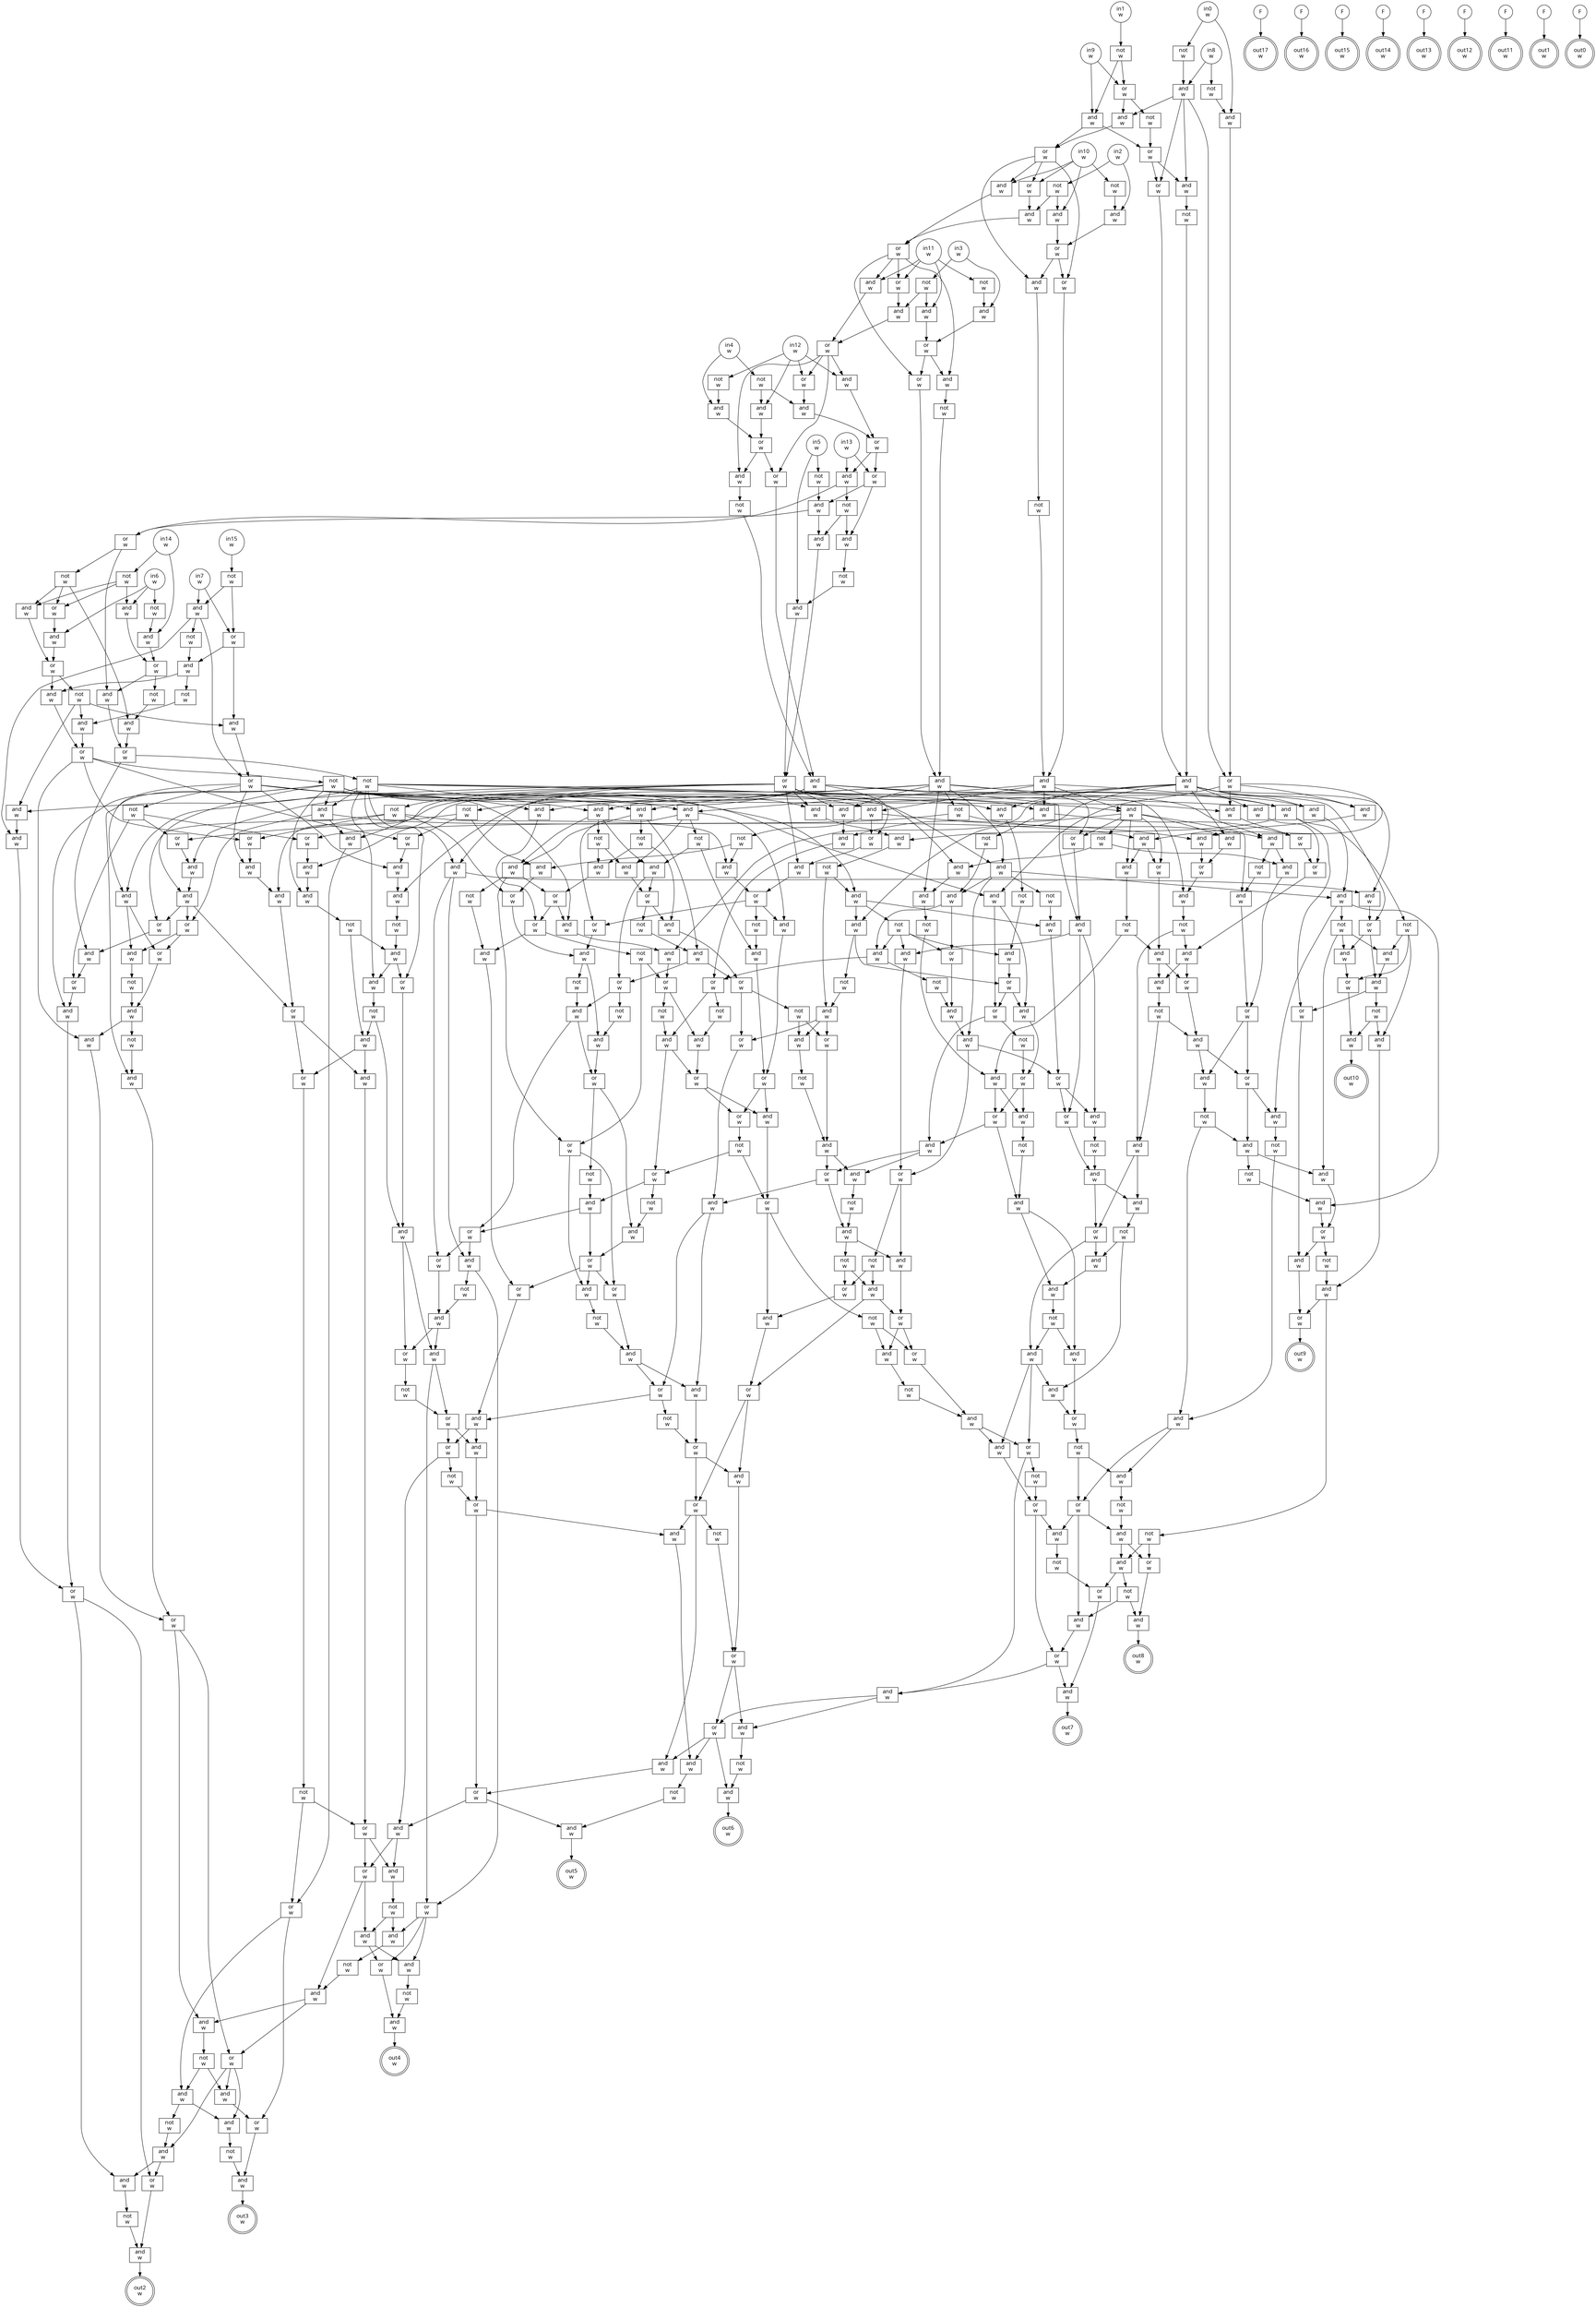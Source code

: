 digraph circuit{
	node [style = filled, fillcolor = white,shape=rect, fontname=geneva]
	g0 [label="in0\nw",shape=circle,fillcolor=white]
	g1 [label="in1\nw",shape=circle,fillcolor=white]
	g2 [label="in2\nw",shape=circle,fillcolor=white]
	g3 [label="in3\nw",shape=circle,fillcolor=white]
	g4 [label="in4\nw",shape=circle,fillcolor=white]
	g5 [label="in5\nw",shape=circle,fillcolor=white]
	g6 [label="in6\nw",shape=circle,fillcolor=white]
	g7 [label="in7\nw",shape=circle,fillcolor=white]
	g8 [label="in8\nw",shape=circle,fillcolor=white]
	g9 [label="in9\nw",shape=circle,fillcolor=white]
	g10 [label="in10\nw",shape=circle,fillcolor=white]
	g11 [label="in11\nw",shape=circle,fillcolor=white]
	g12 [label="in12\nw",shape=circle,fillcolor=white]
	g13 [label="in13\nw",shape=circle,fillcolor=white]
	g14 [label="in14\nw",shape=circle,fillcolor=white]
	g15 [label="in15\nw",shape=circle,fillcolor=white]
	g16 [label="F",shape=circle,fillcolor=white]
	g17 [label="F",shape=circle,fillcolor=white]
	g18 [label="F",shape=circle,fillcolor=white]
	g19 [label="F",shape=circle,fillcolor=white]
	g20 [label="F",shape=circle,fillcolor=white]
	g21 [label="F",shape=circle,fillcolor=white]
	g22 [label="F",shape=circle,fillcolor=white]
	g23 [label="F",shape=circle,fillcolor=white]
	g24 [label="F",shape=circle,fillcolor=white]
	g25 [label="not\nw",fillcolor=white]
	g26 [label="not\nw",fillcolor=white]
	g27 [label="not\nw",fillcolor=white]
	g28 [label="not\nw",fillcolor=white]
	g29 [label="not\nw",fillcolor=white]
	g30 [label="not\nw",fillcolor=white]
	g31 [label="or\nw",fillcolor=white]
	g32 [label="and\nw",fillcolor=white]
	g33 [label="not\nw",fillcolor=white]
	g34 [label="and\nw",fillcolor=white]
	g35 [label="not\nw",fillcolor=white]
	g36 [label="and\nw",fillcolor=white]
	g37 [label="not\nw",fillcolor=white]
	g38 [label="and\nw",fillcolor=white]
	g39 [label="or\nw",fillcolor=white]
	g40 [label="not\nw",fillcolor=white]
	g41 [label="not\nw",fillcolor=white]
	g42 [label="and\nw",fillcolor=white]
	g43 [label="not\nw",fillcolor=white]
	g44 [label="and\nw",fillcolor=white]
	g45 [label="or\nw",fillcolor=white]
	g46 [label="and\nw",fillcolor=white]
	g47 [label="not\nw",fillcolor=white]
	g48 [label="and\nw",fillcolor=white]
	g49 [label="or\nw",fillcolor=white]
	g50 [label="and\nw",fillcolor=white]
	g51 [label="not\nw",fillcolor=white]
	g52 [label="and\nw",fillcolor=white]
	g53 [label="or\nw",fillcolor=white]
	g54 [label="not\nw",fillcolor=white]
	g55 [label="or\nw",fillcolor=white]
	g56 [label="not\nw",fillcolor=white]
	g57 [label="and\nw",fillcolor=white]
	g58 [label="or\nw",fillcolor=white]
	g59 [label="and\nw",fillcolor=white]
	g60 [label="not\nw",fillcolor=white]
	g61 [label="and\nw",fillcolor=white]
	g62 [label="or\nw",fillcolor=white]
	g63 [label="and\nw",fillcolor=white]
	g64 [label="not\nw",fillcolor=white]
	g65 [label="and\nw",fillcolor=white]
	g66 [label="and\nw",fillcolor=white]
	g67 [label="or\nw",fillcolor=white]
	g68 [label="or\nw",fillcolor=white]
	g69 [label="and\nw",fillcolor=white]
	g70 [label="and\nw",fillcolor=white]
	g71 [label="or\nw",fillcolor=white]
	g72 [label="or\nw",fillcolor=white]
	g73 [label="and\nw",fillcolor=white]
	g74 [label="and\nw",fillcolor=white]
	g75 [label="or\nw",fillcolor=white]
	g76 [label="or\nw",fillcolor=white]
	g77 [label="and\nw",fillcolor=white]
	g78 [label="and\nw",fillcolor=white]
	g79 [label="or\nw",fillcolor=white]
	g80 [label="and\nw",fillcolor=white]
	g81 [label="not\nw",fillcolor=white]
	g82 [label="or\nw",fillcolor=white]
	g83 [label="and\nw",fillcolor=white]
	g84 [label="not\nw",fillcolor=white]
	g85 [label="and\nw",fillcolor=white]
	g86 [label="and\nw",fillcolor=white]
	g87 [label="and\nw",fillcolor=white]
	g88 [label="or\nw",fillcolor=white]
	g89 [label="not\nw",fillcolor=white]
	g90 [label="and\nw",fillcolor=white]
	g91 [label="or\nw",fillcolor=white]
	g92 [label="and\nw",fillcolor=white]
	g93 [label="not\nw",fillcolor=white]
	g94 [label="and\nw",fillcolor=white]
	g95 [label="or\nw",fillcolor=white]
	g96 [label="not\nw",fillcolor=white]
	g97 [label="and\nw",fillcolor=white]
	g98 [label="and\nw",fillcolor=white]
	g99 [label="and\nw",fillcolor=white]
	g100 [label="or\nw",fillcolor=white]
	g101 [label="and\nw",fillcolor=white]
	g102 [label="and\nw",fillcolor=white]
	g103 [label="or\nw",fillcolor=white]
	g104 [label="and\nw",fillcolor=white]
	g105 [label="not\nw",fillcolor=white]
	g106 [label="and\nw",fillcolor=white]
	g107 [label="or\nw",fillcolor=white]
	g108 [label="not\nw",fillcolor=white]
	g109 [label="and\nw",fillcolor=white]
	g110 [label="and\nw",fillcolor=white]
	g111 [label="and\nw",fillcolor=white]
	g112 [label="and\nw",fillcolor=white]
	g113 [label="not\nw",fillcolor=white]
	g114 [label="or\nw",fillcolor=white]
	g115 [label="and\nw",fillcolor=white]
	g116 [label="or\nw",fillcolor=white]
	g117 [label="and\nw",fillcolor=white]
	g118 [label="and\nw",fillcolor=white]
	g119 [label="and\nw",fillcolor=white]
	g120 [label="not\nw",fillcolor=white]
	g121 [label="and\nw",fillcolor=white]
	g122 [label="and\nw",fillcolor=white]
	g123 [label="or\nw",fillcolor=white]
	g124 [label="and\nw",fillcolor=white]
	g125 [label="not\nw",fillcolor=white]
	g126 [label="and\nw",fillcolor=white]
	g127 [label="and\nw",fillcolor=white]
	g128 [label="not\nw",fillcolor=white]
	g129 [label="and\nw",fillcolor=white]
	g130 [label="not\nw",fillcolor=white]
	g131 [label="or\nw",fillcolor=white]
	g132 [label="and\nw",fillcolor=white]
	g133 [label="or\nw",fillcolor=white]
	g134 [label="and\nw",fillcolor=white]
	g135 [label="and\nw",fillcolor=white]
	g136 [label="or\nw",fillcolor=white]
	g137 [label="or\nw",fillcolor=white]
	g138 [label="and\nw",fillcolor=white]
	g139 [label="not\nw",fillcolor=white]
	g140 [label="or\nw",fillcolor=white]
	g141 [label="and\nw",fillcolor=white]
	g142 [label="and\nw",fillcolor=white]
	g143 [label="not\nw",fillcolor=white]
	g144 [label="and\nw",fillcolor=white]
	g145 [label="or\nw",fillcolor=white]
	g146 [label="or\nw",fillcolor=white]
	g147 [label="and\nw",fillcolor=white]
	g148 [label="or\nw",fillcolor=white]
	g149 [label="and\nw",fillcolor=white]
	g150 [label="or\nw",fillcolor=white]
	g151 [label="or\nw",fillcolor=white]
	g152 [label="and\nw",fillcolor=white]
	g153 [label="not\nw",fillcolor=white]
	g154 [label="and\nw",fillcolor=white]
	g155 [label="and\nw",fillcolor=white]
	g156 [label="and\nw",fillcolor=white]
	g157 [label="not\nw",fillcolor=white]
	g158 [label="not\nw",fillcolor=white]
	g159 [label="or\nw",fillcolor=white]
	g160 [label="and\nw",fillcolor=white]
	g161 [label="and\nw",fillcolor=white]
	g162 [label="and\nw",fillcolor=white]
	g163 [label="and\nw",fillcolor=white]
	g164 [label="not\nw",fillcolor=white]
	g165 [label="not\nw",fillcolor=white]
	g166 [label="and\nw",fillcolor=white]
	g167 [label="or\nw",fillcolor=white]
	g168 [label="or\nw",fillcolor=white]
	g169 [label="and\nw",fillcolor=white]
	g170 [label="not\nw",fillcolor=white]
	g171 [label="or\nw",fillcolor=white]
	g172 [label="and\nw",fillcolor=white]
	g173 [label="and\nw",fillcolor=white]
	g174 [label="or\nw",fillcolor=white]
	g175 [label="not\nw",fillcolor=white]
	g176 [label="and\nw",fillcolor=white]
	g177 [label="not\nw",fillcolor=white]
	g178 [label="not\nw",fillcolor=white]
	g179 [label="and\nw",fillcolor=white]
	g180 [label="not\nw",fillcolor=white]
	g181 [label="or\nw",fillcolor=white]
	g182 [label="and\nw",fillcolor=white]
	g183 [label="and\nw",fillcolor=white]
	g184 [label="not\nw",fillcolor=white]
	g185 [label="and\nw",fillcolor=white]
	g186 [label="or\nw",fillcolor=white]
	g187 [label="and\nw",fillcolor=white]
	g188 [label="not\nw",fillcolor=white]
	g189 [label="and\nw",fillcolor=white]
	g190 [label="and\nw",fillcolor=white]
	g191 [label="or\nw",fillcolor=white]
	g192 [label="not\nw",fillcolor=white]
	g193 [label="or\nw",fillcolor=white]
	g194 [label="and\nw",fillcolor=white]
	g195 [label="or\nw",fillcolor=white]
	g196 [label="or\nw",fillcolor=white]
	g197 [label="and\nw",fillcolor=white]
	g198 [label="not\nw",fillcolor=white]
	g199 [label="and\nw",fillcolor=white]
	g200 [label="and\nw",fillcolor=white]
	g201 [label="not\nw",fillcolor=white]
	g202 [label="and\nw",fillcolor=white]
	g203 [label="and\nw",fillcolor=white]
	g204 [label="or\nw",fillcolor=white]
	g205 [label="and\nw",fillcolor=white]
	g206 [label="not\nw",fillcolor=white]
	g207 [label="and\nw",fillcolor=white]
	g208 [label="or\nw",fillcolor=white]
	g209 [label="not\nw",fillcolor=white]
	g210 [label="and\nw",fillcolor=white]
	g211 [label="or\nw",fillcolor=white]
	g212 [label="and\nw",fillcolor=white]
	g213 [label="and\nw",fillcolor=white]
	g214 [label="and\nw",fillcolor=white]
	g215 [label="or\nw",fillcolor=white]
	g216 [label="and\nw",fillcolor=white]
	g217 [label="and\nw",fillcolor=white]
	g218 [label="not\nw",fillcolor=white]
	g219 [label="and\nw",fillcolor=white]
	g220 [label="or\nw",fillcolor=white]
	g221 [label="and\nw",fillcolor=white]
	g222 [label="and\nw",fillcolor=white]
	g223 [label="not\nw",fillcolor=white]
	g224 [label="and\nw",fillcolor=white]
	g225 [label="and\nw",fillcolor=white]
	g226 [label="not\nw",fillcolor=white]
	g227 [label="and\nw",fillcolor=white]
	g228 [label="and\nw",fillcolor=white]
	g229 [label="and\nw",fillcolor=white]
	g230 [label="not\nw",fillcolor=white]
	g231 [label="not\nw",fillcolor=white]
	g232 [label="or\nw",fillcolor=white]
	g233 [label="and\nw",fillcolor=white]
	g234 [label="or\nw",fillcolor=white]
	g235 [label="and\nw",fillcolor=white]
	g236 [label="not\nw",fillcolor=white]
	g237 [label="and\nw",fillcolor=white]
	g238 [label="or\nw",fillcolor=white]
	g239 [label="not\nw",fillcolor=white]
	g240 [label="and\nw",fillcolor=white]
	g241 [label="and\nw",fillcolor=white]
	g242 [label="or\nw",fillcolor=white]
	g243 [label="and\nw",fillcolor=white]
	g244 [label="not\nw",fillcolor=white]
	g245 [label="or\nw",fillcolor=white]
	g246 [label="and\nw",fillcolor=white]
	g247 [label="and\nw",fillcolor=white]
	g248 [label="or\nw",fillcolor=white]
	g249 [label="and\nw",fillcolor=white]
	g250 [label="or\nw",fillcolor=white]
	g251 [label="not\nw",fillcolor=white]
	g252 [label="and\nw",fillcolor=white]
	g253 [label="not\nw",fillcolor=white]
	g254 [label="and\nw",fillcolor=white]
	g255 [label="and\nw",fillcolor=white]
	g256 [label="or\nw",fillcolor=white]
	g257 [label="not\nw",fillcolor=white]
	g258 [label="and\nw",fillcolor=white]
	g259 [label="or\nw",fillcolor=white]
	g260 [label="and\nw",fillcolor=white]
	g261 [label="and\nw",fillcolor=white]
	g262 [label="and\nw",fillcolor=white]
	g263 [label="and\nw",fillcolor=white]
	g264 [label="or\nw",fillcolor=white]
	g265 [label="and\nw",fillcolor=white]
	g266 [label="not\nw",fillcolor=white]
	g267 [label="not\nw",fillcolor=white]
	g268 [label="and\nw",fillcolor=white]
	g269 [label="or\nw",fillcolor=white]
	g270 [label="or\nw",fillcolor=white]
	g271 [label="not\nw",fillcolor=white]
	g272 [label="or\nw",fillcolor=white]
	g273 [label="not\nw",fillcolor=white]
	g274 [label="and\nw",fillcolor=white]
	g275 [label="or\nw",fillcolor=white]
	g276 [label="not\nw",fillcolor=white]
	g277 [label="and\nw",fillcolor=white]
	g278 [label="or\nw",fillcolor=white]
	g279 [label="and\nw",fillcolor=white]
	g280 [label="not\nw",fillcolor=white]
	g281 [label="and\nw",fillcolor=white]
	g282 [label="or\nw",fillcolor=white]
	g283 [label="or\nw",fillcolor=white]
	g284 [label="not\nw",fillcolor=white]
	g285 [label="and\nw",fillcolor=white]
	g286 [label="not\nw",fillcolor=white]
	g287 [label="or\nw",fillcolor=white]
	g288 [label="and\nw",fillcolor=white]
	g289 [label="or\nw",fillcolor=white]
	g290 [label="and\nw",fillcolor=white]
	g291 [label="not\nw",fillcolor=white]
	g292 [label="and\nw",fillcolor=white]
	g293 [label="or\nw",fillcolor=white]
	g294 [label="and\nw",fillcolor=white]
	g295 [label="not\nw",fillcolor=white]
	g296 [label="and\nw",fillcolor=white]
	g297 [label="or\nw",fillcolor=white]
	g298 [label="or\nw",fillcolor=white]
	g299 [label="and\nw",fillcolor=white]
	g300 [label="not\nw",fillcolor=white]
	g301 [label="and\nw",fillcolor=white]
	g302 [label="or\nw",fillcolor=white]
	g303 [label="or\nw",fillcolor=white]
	g304 [label="or\nw",fillcolor=white]
	g305 [label="and\nw",fillcolor=white]
	g306 [label="not\nw",fillcolor=white]
	g307 [label="and\nw",fillcolor=white]
	g308 [label="or\nw",fillcolor=white]
	g309 [label="not\nw",fillcolor=white]
	g310 [label="and\nw",fillcolor=white]
	g311 [label="or\nw",fillcolor=white]
	g312 [label="or\nw",fillcolor=white]
	g313 [label="or\nw",fillcolor=white]
	g314 [label="and\nw",fillcolor=white]
	g315 [label="or\nw",fillcolor=white]
	g316 [label="or\nw",fillcolor=white]
	g317 [label="and\nw",fillcolor=white]
	g318 [label="or\nw",fillcolor=white]
	g319 [label="and\nw",fillcolor=white]
	g320 [label="not\nw",fillcolor=white]
	g321 [label="and\nw",fillcolor=white]
	g322 [label="and\nw",fillcolor=white]
	g323 [label="and\nw",fillcolor=white]
	g324 [label="and\nw",fillcolor=white]
	g325 [label="not\nw",fillcolor=white]
	g326 [label="and\nw",fillcolor=white]
	g327 [label="or\nw",fillcolor=white]
	g328 [label="and\nw",fillcolor=white]
	g329 [label="or\nw",fillcolor=white]
	g330 [label="and\nw",fillcolor=white]
	g331 [label="not\nw",fillcolor=white]
	g332 [label="and\nw",fillcolor=white]
	g333 [label="or\nw",fillcolor=white]
	g334 [label="and\nw",fillcolor=white]
	g335 [label="not\nw",fillcolor=white]
	g336 [label="and\nw",fillcolor=white]
	g337 [label="not\nw",fillcolor=white]
	g338 [label="and\nw",fillcolor=white]
	g339 [label="and\nw",fillcolor=white]
	g340 [label="not\nw",fillcolor=white]
	g341 [label="and\nw",fillcolor=white]
	g342 [label="or\nw",fillcolor=white]
	g343 [label="and\nw",fillcolor=white]
	g344 [label="not\nw",fillcolor=white]
	g345 [label="and\nw",fillcolor=white]
	g346 [label="or\nw",fillcolor=white]
	g347 [label="not\nw",fillcolor=white]
	g348 [label="and\nw",fillcolor=white]
	g349 [label="and\nw",fillcolor=white]
	g350 [label="or\nw",fillcolor=white]
	g351 [label="and\nw",fillcolor=white]
	g352 [label="not\nw",fillcolor=white]
	g353 [label="and\nw",fillcolor=white]
	g354 [label="and\nw",fillcolor=white]
	g355 [label="and\nw",fillcolor=white]
	g356 [label="or\nw",fillcolor=white]
	g357 [label="not\nw",fillcolor=white]
	g358 [label="or\nw",fillcolor=white]
	g359 [label="or\nw",fillcolor=white]
	g360 [label="and\nw",fillcolor=white]
	g361 [label="and\nw",fillcolor=white]
	g362 [label="not\nw",fillcolor=white]
	g363 [label="or\nw",fillcolor=white]
	g364 [label="and\nw",fillcolor=white]
	g365 [label="and\nw",fillcolor=white]
	g366 [label="not\nw",fillcolor=white]
	g367 [label="and\nw",fillcolor=white]
	g368 [label="or\nw",fillcolor=white]
	g369 [label="or\nw",fillcolor=white]
	g370 [label="and\nw",fillcolor=white]
	g371 [label="not\nw",fillcolor=white]
	g372 [label="and\nw",fillcolor=white]
	g373 [label="or\nw",fillcolor=white]
	g374 [label="and\nw",fillcolor=white]
	g375 [label="or\nw",fillcolor=white]
	g376 [label="and\nw",fillcolor=white]
	g377 [label="and\nw",fillcolor=white]
	g378 [label="or\nw",fillcolor=white]
	g379 [label="and\nw",fillcolor=white]
	g380 [label="and\nw",fillcolor=white]
	g381 [label="or\nw",fillcolor=white]
	g382 [label="not\nw",fillcolor=white]
	g383 [label="or\nw",fillcolor=white]
	g384 [label="not\nw",fillcolor=white]
	g385 [label="or\nw",fillcolor=white]
	g386 [label="and\nw",fillcolor=white]
	g387 [label="or\nw",fillcolor=white]
	g388 [label="and\nw",fillcolor=white]
	g389 [label="not\nw",fillcolor=white]
	g390 [label="or\nw",fillcolor=white]
	g391 [label="and\nw",fillcolor=white]
	g392 [label="not\nw",fillcolor=white]
	g393 [label="and\nw",fillcolor=white]
	g394 [label="and\nw",fillcolor=white]
	g395 [label="not\nw",fillcolor=white]
	g396 [label="and\nw",fillcolor=white]
	g397 [label="and\nw",fillcolor=white]
	g398 [label="and\nw",fillcolor=white]
	g399 [label="or\nw",fillcolor=white]
	g400 [label="not\nw",fillcolor=white]
	g401 [label="or\nw",fillcolor=white]
	g402 [label="and\nw",fillcolor=white]
	g403 [label="or\nw",fillcolor=white]
	g404 [label="not\nw",fillcolor=white]
	g405 [label="or\nw",fillcolor=white]
	g406 [label="and\nw",fillcolor=white]
	g407 [label="not\nw",fillcolor=white]
	g408 [label="and\nw",fillcolor=white]
	g409 [label="not\nw",fillcolor=white]
	g410 [label="and\nw",fillcolor=white]
	g411 [label="and\nw",fillcolor=white]
	g412 [label="or\nw",fillcolor=white]
	g413 [label="not\nw",fillcolor=white]
	g414 [label="and\nw",fillcolor=white]
	g415 [label="or\nw",fillcolor=white]
	g416 [label="and\nw",fillcolor=white]
	g417 [label="and\nw",fillcolor=white]
	g418 [label="or\nw",fillcolor=white]
	g419 [label="and\nw",fillcolor=white]
	g420 [label="not\nw",fillcolor=white]
	g421 [label="and\nw",fillcolor=white]
	g422 [label="or\nw",fillcolor=white]
	g423 [label="and\nw",fillcolor=white]
	g424 [label="and\nw",fillcolor=white]
	g425 [label="or\nw",fillcolor=white]
	g426 [label="and\nw",fillcolor=white]
	g427 [label="not\nw",fillcolor=white]
	g428 [label="and\nw",fillcolor=white]
	g429 [label="or\nw",fillcolor=white]
	g430 [label="and\nw",fillcolor=white]
	g431 [label="not\nw",fillcolor=white]
	g432 [label="and\nw",fillcolor=white]
	g433 [label="and\nw",fillcolor=white]
	g434 [label="not\nw",fillcolor=white]
	g435 [label="and\nw",fillcolor=white]
	g436 [label="or\nw",fillcolor=white]
	g437 [label="and\nw",fillcolor=white]
	g438 [label="not\nw",fillcolor=white]
	g439 [label="and\nw",fillcolor=white]
	g440 [label="or\nw",fillcolor=white]
	g441 [label="and\nw",fillcolor=white]
	g442 [label="and\nw",fillcolor=white]
	g443 [label="not\nw",fillcolor=white]
	g444 [label="and\nw",fillcolor=white]
	g445 [label="not\nw",fillcolor=white]
	g446 [label="and\nw",fillcolor=white]
	g447 [label="or\nw",fillcolor=white]
	g448 [label="and\nw",fillcolor=white]
	g449 [label="not\nw",fillcolor=white]
	g450 [label="and\nw",fillcolor=white]
	g451 [label="and\nw",fillcolor=white]
	g452 [label="not\nw",fillcolor=white]
	g453 [label="and\nw",fillcolor=white]
	g454 [label="or\nw",fillcolor=white]
	g455 [label="and\nw",fillcolor=white]
	g456 [label="out0\nw",shape=doublecircle,fillcolor=white]
	g457 [label="out1\nw",shape=doublecircle,fillcolor=white]
	g458 [label="out2\nw",shape=doublecircle,fillcolor=white]
	g459 [label="out3\nw",shape=doublecircle,fillcolor=white]
	g460 [label="out4\nw",shape=doublecircle,fillcolor=white]
	g461 [label="out5\nw",shape=doublecircle,fillcolor=white]
	g462 [label="out6\nw",shape=doublecircle,fillcolor=white]
	g463 [label="out7\nw",shape=doublecircle,fillcolor=white]
	g464 [label="out8\nw",shape=doublecircle,fillcolor=white]
	g465 [label="out9\nw",shape=doublecircle,fillcolor=white]
	g466 [label="out10\nw",shape=doublecircle,fillcolor=white]
	g467 [label="out11\nw",shape=doublecircle,fillcolor=white]
	g468 [label="out12\nw",shape=doublecircle,fillcolor=white]
	g469 [label="out13\nw",shape=doublecircle,fillcolor=white]
	g470 [label="out14\nw",shape=doublecircle,fillcolor=white]
	g471 [label="out15\nw",shape=doublecircle,fillcolor=white]
	g472 [label="out16\nw",shape=doublecircle,fillcolor=white]
	g473 [label="out17\nw",shape=doublecircle,fillcolor=white]
	edge [fontname=Geneva,fontcolor=forestgreen]
	g0->g59
	g0->g60
	g1->g54
	g2->g50
	g2->g51
	g3->g46
	g3->g47
	g4->g42
	g4->g43
	g5->g41
	g5->g85
	g6->g36
	g6->g37
	g6->g101
	g7->g31
	g7->g32
	g8->g30
	g8->g61
	g9->g55
	g9->g57
	g10->g29
	g10->g52
	g10->g68
	g10->g70
	g11->g28
	g11->g48
	g11->g72
	g11->g74
	g12->g27
	g12->g44
	g12->g76
	g12->g78
	g13->g80
	g13->g82
	g14->g26
	g14->g38
	g15->g25
	g16->g473
	g17->g472
	g18->g471
	g19->g470
	g20->g469
	g21->g468
	g22->g467
	g23->g457
	g24->g456
	g25->g31
	g25->g32
	g26->g36
	g26->g100
	g26->g102
	g27->g42
	g28->g46
	g29->g50
	g30->g59
	g31->g34
	g31->g115
	g32->g33
	g32->g116
	g32->g122
	g33->g34
	g34->g35
	g34->g104
	g35->g106
	g36->g39
	g37->g38
	g38->g39
	g39->g40
	g39->g92
	g40->g94
	g41->g86
	g42->g45
	g43->g44
	g43->g77
	g44->g45
	g45->g123
	g45->g124
	g46->g49
	g47->g48
	g47->g73
	g48->g49
	g49->g151
	g49->g152
	g50->g53
	g51->g52
	g51->g69
	g52->g53
	g53->g196
	g53->g197
	g54->g55
	g54->g57
	g55->g56
	g55->g66
	g56->g58
	g57->g58
	g57->g67
	g58->g62
	g58->g63
	g59->g313
	g60->g61
	g61->g62
	g61->g63
	g61->g66
	g61->g313
	g62->g65
	g63->g64
	g64->g65
	g65->g90
	g65->g97
	g65->g99
	g65->g112
	g65->g117
	g65->g173
	g65->g213
	g65->g229
	g65->g322
	g66->g67
	g67->g68
	g67->g70
	g67->g196
	g67->g197
	g68->g69
	g69->g71
	g70->g71
	g71->g72
	g71->g74
	g71->g151
	g71->g152
	g72->g73
	g73->g75
	g74->g75
	g75->g76
	g75->g78
	g75->g123
	g75->g124
	g76->g77
	g77->g79
	g78->g79
	g79->g80
	g79->g82
	g80->g81
	g80->g91
	g81->g83
	g81->g87
	g82->g83
	g82->g86
	g83->g84
	g84->g85
	g85->g88
	g86->g87
	g86->g91
	g87->g88
	g88->g89
	g88->g90
	g88->g98
	g88->g110
	g88->g111
	g88->g119
	g88->g134
	g88->g161
	g88->g200
	g88->g205
	g88->g221
	g88->g319
	g89->g114
	g89->g146
	g89->g207
	g89->g211
	g90->g156
	g91->g92
	g91->g93
	g92->g95
	g93->g94
	g93->g100
	g93->g102
	g94->g95
	g95->g96
	g95->g147
	g96->g97
	g96->g98
	g96->g109
	g96->g121
	g96->g127
	g96->g155
	g96->g186
	g96->g187
	g96->g212
	g97->g316
	g98->g99
	g98->g304
	g98->g305
	g99->g159
	g100->g101
	g101->g103
	g102->g103
	g103->g104
	g103->g105
	g104->g107
	g105->g106
	g105->g115
	g105->g121
	g106->g107
	g107->g108
	g107->g114
	g107->g131
	g107->g142
	g108->g109
	g108->g111
	g108->g112
	g108->g135
	g108->g144
	g108->g149
	g108->g162
	g108->g183
	g108->g203
	g108->g227
	g108->g314
	g109->g110
	g109->g137
	g109->g323
	g110->g193
	g111->g225
	g112->g113
	g113->g247
	g114->g118
	g115->g116
	g116->g117
	g116->g118
	g116->g119
	g116->g120
	g116->g132
	g116->g172
	g116->g261
	g116->g354
	g117->g168
	g118->g129
	g119->g138
	g119->g140
	g120->g133
	g120->g148
	g120->g181
	g121->g122
	g122->g150
	g123->g126
	g124->g125
	g125->g126
	g126->g127
	g126->g129
	g126->g130
	g126->g179
	g126->g182
	g126->g204
	g126->g216
	g126->g224
	g127->g128
	g127->g163
	g127->g277
	g128->g166
	g128->g263
	g129->g136
	g130->g131
	g130->g133
	g130->g210
	g131->g132
	g132->g176
	g133->g134
	g134->g135
	g135->g136
	g135->g137
	g135->g146
	g136->g191
	g136->g194
	g137->g138
	g137->g140
	g138->g139
	g139->g141
	g140->g141
	g141->g142
	g141->g143
	g142->g145
	g143->g144
	g144->g145
	g145->g436
	g145->g437
	g146->g147
	g147->g148
	g148->g149
	g149->g150
	g150->g447
	g150->g448
	g151->g154
	g152->g153
	g153->g154
	g154->g155
	g154->g159
	g154->g161
	g154->g162
	g154->g176
	g154->g178
	g154->g215
	g154->g222
	g155->g156
	g155->g158
	g155->g202
	g155->g241
	g156->g157
	g156->g334
	g156->g341
	g157->g160
	g157->g254
	g157->g339
	g158->g228
	g159->g160
	g159->g255
	g160->g259
	g161->g217
	g162->g163
	g162->g165
	g162->g281
	g163->g164
	g163->g167
	g163->g171
	g164->g169
	g165->g166
	g165->g279
	g166->g167
	g167->g168
	g167->g172
	g168->g169
	g168->g170
	g169->g302
	g170->g171
	g170->g174
	g171->g298
	g171->g299
	g172->g173
	g173->g174
	g174->g175
	g174->g237
	g175->g235
	g176->g177
	g177->g185
	g178->g179
	g178->g181
	g179->g180
	g179->g219
	g180->g214
	g181->g182
	g182->g183
	g183->g184
	g184->g185
	g184->g190
	g185->g186
	g185->g187
	g186->g189
	g187->g188
	g188->g189
	g188->g190
	g189->g308
	g189->g310
	g190->g191
	g190->g194
	g191->g192
	g192->g193
	g192->g195
	g193->g440
	g193->g441
	g194->g195
	g195->g425
	g195->g426
	g196->g199
	g197->g198
	g198->g199
	g199->g200
	g199->g203
	g199->g212
	g199->g224
	g199->g261
	g200->g201
	g200->g315
	g201->g202
	g202->g232
	g202->g233
	g203->g204
	g203->g206
	g203->g317
	g204->g205
	g205->g208
	g206->g207
	g206->g210
	g207->g208
	g208->g209
	g208->g262
	g208->g264
	g209->g268
	g210->g211
	g211->g265
	g212->g213
	g212->g214
	g212->g215
	g212->g217
	g212->g218
	g212->g324
	g212->g327
	g213->g318
	g214->g220
	g215->g216
	g216->g243
	g216->g245
	g216->g249
	g217->g234
	g218->g219
	g218->g221
	g219->g220
	g220->g333
	g220->g336
	g221->g222
	g222->g223
	g223->g326
	g224->g225
	g224->g253
	g224->g256
	g225->g226
	g226->g227
	g226->g252
	g227->g228
	g227->g229
	g227->g231
	g228->g242
	g229->g230
	g229->g248
	g230->g252
	g231->g232
	g231->g233
	g231->g247
	g231->g249
	g232->g240
	g233->g234
	g233->g239
	g234->g235
	g234->g236
	g235->g238
	g235->g272
	g236->g237
	g237->g238
	g238->g270
	g238->g274
	g239->g240
	g240->g241
	g241->g242
	g241->g250
	g242->g243
	g242->g245
	g243->g244
	g244->g246
	g245->g246
	g246->g350
	g246->g351
	g247->g248
	g248->g355
	g248->g356
	g249->g250
	g250->g251
	g250->g365
	g251->g367
	g251->g373
	g252->g283
	g252->g285
	g252->g287
	g253->g254
	g253->g258
	g253->g259
	g254->g255
	g255->g256
	g255->g257
	g256->g343
	g257->g258
	g257->g260
	g258->g345
	g259->g260
	g260->g466
	g261->g262
	g261->g263
	g261->g264
	g261->g267
	g262->g269
	g263->g278
	g264->g265
	g265->g266
	g265->g292
	g266->g290
	g267->g268
	g267->g277
	g268->g269
	g269->g270
	g269->g274
	g270->g271
	g271->g272
	g271->g275
	g272->g273
	g272->g296
	g273->g294
	g274->g275
	g275->g276
	g275->g374
	g276->g369
	g276->g370
	g277->g278
	g277->g289
	g278->g279
	g278->g280
	g279->g282
	g280->g281
	g281->g282
	g281->g289
	g282->g283
	g282->g284
	g283->g376
	g284->g285
	g284->g287
	g285->g286
	g286->g288
	g287->g288
	g288->g361
	g288->g363
	g289->g290
	g289->g291
	g290->g293
	g290->g303
	g291->g292
	g292->g293
	g293->g294
	g293->g295
	g294->g297
	g295->g296
	g296->g297
	g296->g303
	g297->g298
	g297->g299
	g297->g302
	g298->g301
	g299->g300
	g300->g301
	g301->g377
	g301->g378
	g302->g379
	g303->g304
	g303->g305
	g304->g307
	g305->g306
	g305->g312
	g306->g307
	g307->g308
	g307->g310
	g308->g309
	g309->g311
	g310->g311
	g310->g312
	g311->g380
	g311->g381
	g312->g429
	g312->g430
	g312->g433
	g313->g314
	g313->g317
	g313->g322
	g313->g354
	g314->g315
	g315->g316
	g316->g321
	g317->g318
	g318->g319
	g319->g320
	g320->g321
	g320->g349
	g321->g329
	g321->g330
	g322->g323
	g323->g324
	g323->g327
	g324->g325
	g325->g326
	g325->g328
	g326->g359
	g326->g391
	g327->g328
	g328->g329
	g328->g330
	g329->g332
	g330->g331
	g331->g332
	g331->g349
	g332->g333
	g332->g336
	g333->g334
	g333->g338
	g334->g335
	g335->g348
	g336->g337
	g337->g338
	g337->g348
	g338->g339
	g338->g340
	g339->g342
	g340->g341
	g341->g342
	g342->g343
	g342->g344
	g343->g346
	g344->g345
	g345->g346
	g345->g347
	g346->g465
	g347->g411
	g347->g454
	g348->g405
	g348->g408
	g349->g350
	g349->g351
	g350->g353
	g350->g396
	g351->g352
	g352->g353
	g352->g397
	g353->g394
	g354->g355
	g354->g356
	g355->g358
	g356->g357
	g356->g360
	g357->g358
	g358->g359
	g358->g391
	g359->g360
	g359->g393
	g360->g361
	g360->g363
	g361->g362
	g362->g364
	g363->g364
	g363->g376
	g364->g365
	g364->g366
	g365->g368
	g366->g367
	g366->g373
	g367->g368
	g367->g375
	g368->g369
	g368->g370
	g369->g372
	g370->g371
	g371->g372
	g372->g398
	g372->g399
	g373->g374
	g374->g375
	g375->g386
	g375->g387
	g376->g377
	g376->g378
	g377->g385
	g378->g379
	g378->g384
	g379->g380
	g379->g381
	g380->g383
	g381->g382
	g381->g424
	g382->g383
	g383->g388
	g383->g422
	g384->g385
	g385->g386
	g385->g387
	g386->g390
	g387->g388
	g387->g389
	g387->g421
	g388->g419
	g389->g390
	g390->g418
	g390->g451
	g391->g392
	g392->g393
	g393->g394
	g393->g402
	g394->g395
	g395->g396
	g395->g402
	g396->g397
	g396->g398
	g396->g399
	g397->g403
	g398->g401
	g399->g400
	g399->g417
	g400->g401
	g401->g406
	g401->g415
	g402->g403
	g403->g404
	g404->g405
	g404->g408
	g405->g406
	g405->g410
	g405->g414
	g406->g407
	g407->g412
	g408->g409
	g409->g410
	g410->g411
	g410->g454
	g411->g412
	g411->g413
	g412->g416
	g413->g414
	g413->g455
	g414->g415
	g415->g416
	g415->g417
	g416->g463
	g417->g418
	g417->g451
	g418->g419
	g418->g421
	g418->g453
	g419->g420
	g420->g423
	g421->g422
	g422->g423
	g422->g424
	g423->g461
	g424->g425
	g424->g426
	g425->g428
	g425->g435
	g426->g427
	g427->g428
	g427->g433
	g428->g429
	g428->g430
	g429->g432
	g430->g431
	g431->g432
	g432->g460
	g433->g434
	g434->g435
	g435->g436
	g435->g437
	g436->g439
	g436->g442
	g436->g446
	g437->g438
	g438->g439
	g438->g441
	g439->g440
	g440->g444
	g441->g442
	g441->g445
	g442->g443
	g443->g444
	g444->g459
	g445->g446
	g446->g447
	g446->g448
	g447->g450
	g448->g449
	g449->g450
	g450->g458
	g451->g452
	g452->g453
	g453->g462
	g454->g455
	g455->g464
}
